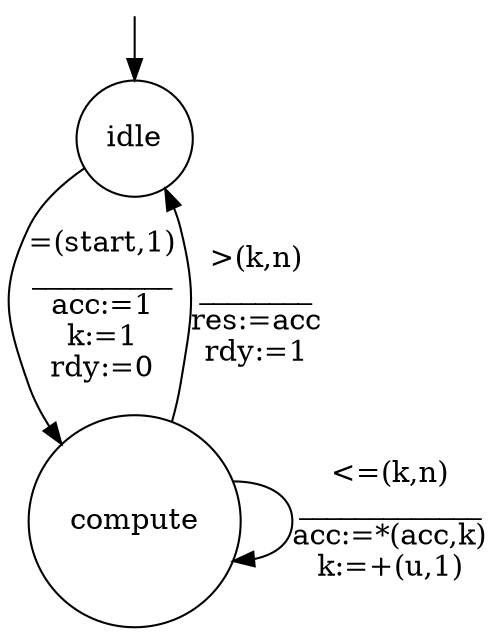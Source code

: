 digraph fact {
layout = dot;
rankdir = UD;
size = "8.5,11";
label = ""
 center = 1;
 nodesep = "0.350000"
 ranksep = "0.400000"
 fontsize = 14;
mindist="1.0"
_ini [shape=point; label=""; style = invis]
idle [label = "idle", shape = circle, style = solid]
compute [label = "compute", shape = circle, style = solid]
_ini->idle
idle->compute [label="=(start,1)
__________
acc:=1\nk:=1\nrdy:=0"]
compute->compute [label="<=(k,n)
_____________
acc:=*(acc,k)\nk:=+(u,1)"]
compute->idle [label=">(k,n)
________
res:=acc\nrdy:=1"]
}
